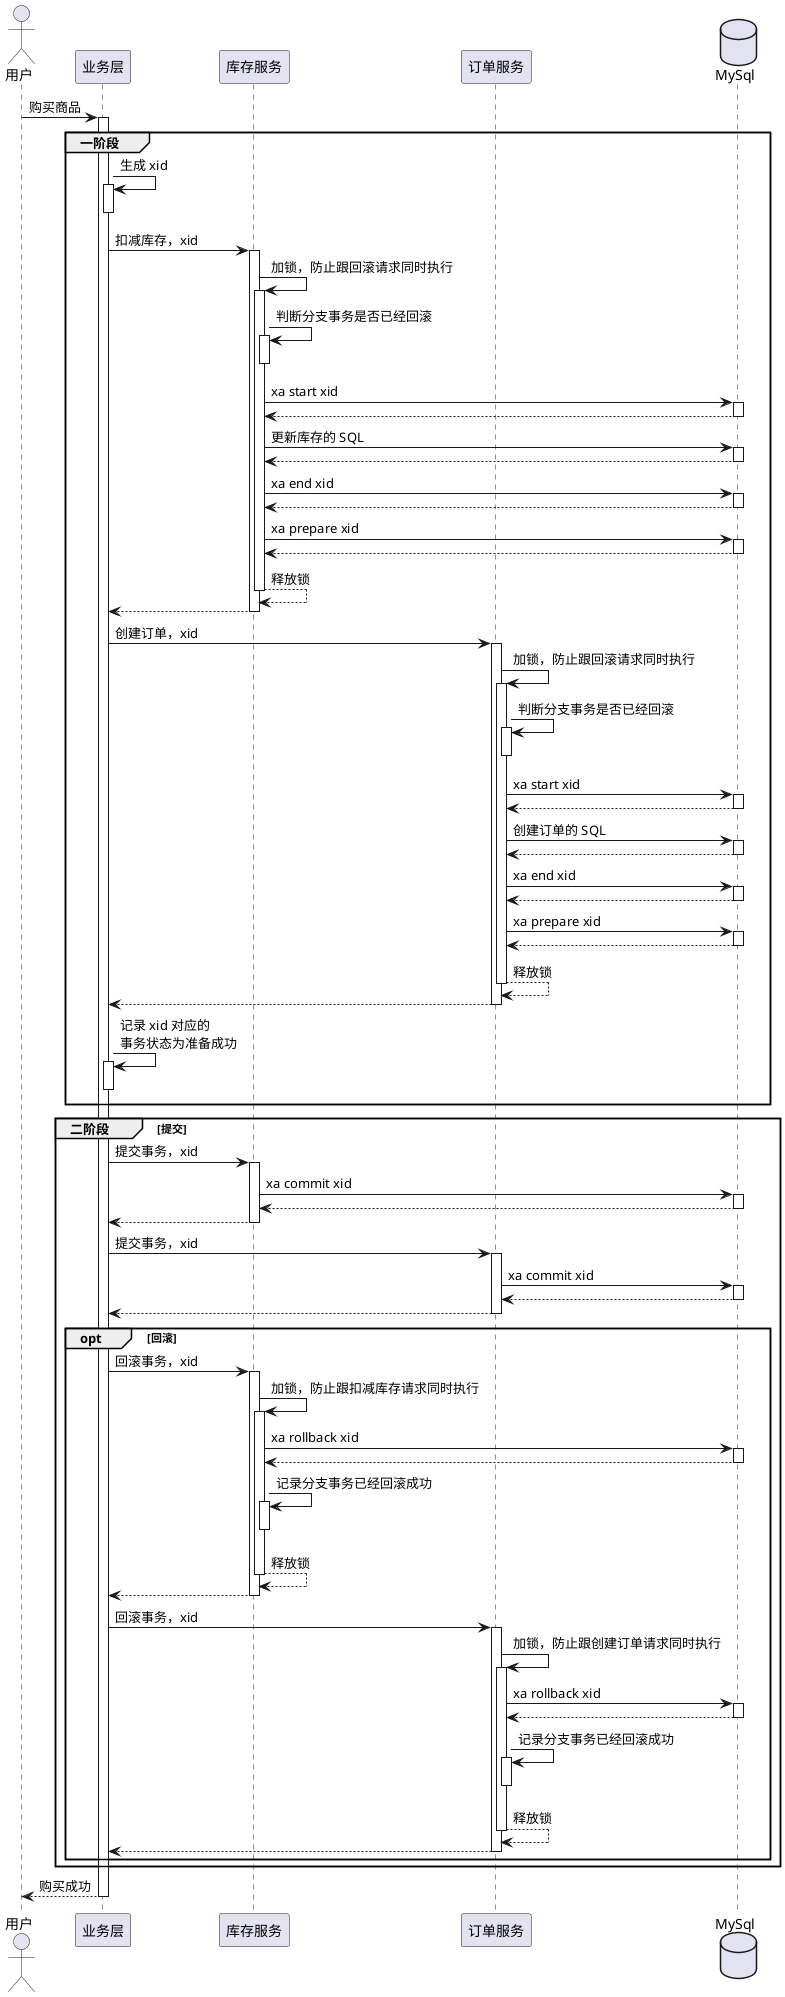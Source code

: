 @startuml
autoactivate on

actor 用户
participant 业务层
participant 库存服务
participant 订单服务
database MySql

用户 -> 业务层: 购买商品

group 一阶段
    业务层 -> 业务层 ++-- : 生成 xid
    业务层 -> 库存服务: 扣减库存，xid
        库存服务 -> 库存服务 : 加锁，防止跟回滚请求同时执行
            库存服务 -> 库存服务 ++-- : 判断分支事务是否已经回滚
            库存服务 -> MySql: xa start xid
            return
            库存服务 -> MySql: 更新库存的 SQL
            return
            库存服务 -> MySql: xa end xid
            return
            库存服务 -> MySql: xa prepare xid
            return
        return 释放锁
    return

    业务层 -> 订单服务: 创建订单，xid
        订单服务 -> 订单服务 : 加锁，防止跟回滚请求同时执行
            订单服务 -> 订单服务 ++-- : 判断分支事务是否已经回滚
            订单服务 -> MySql: xa start xid
            return
            订单服务 -> MySql: 创建订单的 SQL
            return
            订单服务 -> MySql: xa end xid
            return
            订单服务 -> MySql: xa prepare xid
            return
        return 释放锁
    return
    业务层 -> 业务层 ++-- : 记录 xid 对应的\n事务状态为准备成功
end

group 二阶段 [提交]
    业务层 -> 库存服务: 提交事务，xid
        库存服务 -> MySql: xa commit xid
        return
    return
    业务层 -> 订单服务: 提交事务，xid
        订单服务 -> MySql: xa commit xid
        return
    return

    opt 回滚
        业务层 -> 库存服务: 回滚事务，xid
            库存服务 -> 库存服务 : 加锁，防止跟扣减库存请求同时执行
                库存服务 -> MySql: xa rollback xid
                return
                库存服务 -> 库存服务 ++-- : 记录分支事务已经回滚成功
            return 释放锁
        return
        业务层 -> 订单服务: 回滚事务，xid
            订单服务 -> 订单服务 : 加锁，防止跟创建订单请求同时执行
                订单服务 -> MySql: xa rollback xid
                return
                订单服务 -> 订单服务 ++-- : 记录分支事务已经回滚成功
            return 释放锁
        return
    end
end

return 购买成功

@enduml